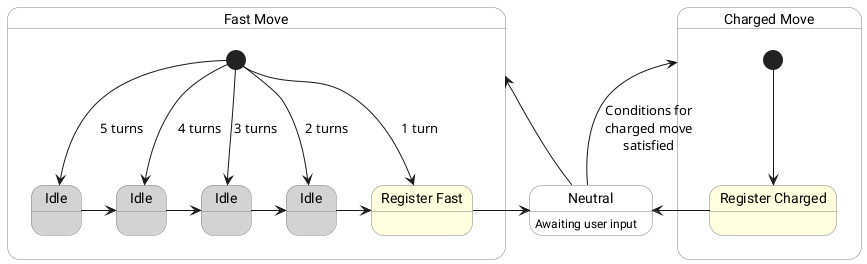 @startuml
skinparam backgroundColor White
skinparam state {
  StartColor MediumBlue
  EndColor Red
  BackgroundColor White
  BackgroundColor<<Idle>> LightGrey
  BackgroundColor<<Register>> LightYellow
  BorderColor Gray
  FontName Roboto
}

state "Neutral" as PickMove
PickMove : Awaiting user input

PickMove -> FastMoveCtr
PickMove -> ChargedMoveCtr : Conditions for\ncharged move\nsatisfied

state "Fast Move" as FastMoveCtr {
  state "Idle" as Idle1 <<Idle>>
  state "Idle" as Idle2 <<Idle>>
  state "Idle" as Idle3 <<Idle>>
  state "Idle" as Idle4 <<Idle>>
  state "Register Fast" as RegisterFast <<Register>>
  [*] --> RegisterFast : 1 turn
  [*] --> Idle1 : 2 turns
  [*] --> Idle2 : 3 turns
  [*] --> Idle3 : 4 turns
  [*] --> Idle4 : 5 turns

  Idle4 -> Idle3
  Idle3 -> Idle2
  Idle2 -> Idle1
  Idle1 -> RegisterFast
}

state "Charged Move" as ChargedMoveCtr {
  state "Register Charged" as RegisterCharged <<Register>>
  [*] --> RegisterCharged
}

RegisterFast -> PickMove
RegisterCharged -> PickMove
@enduml